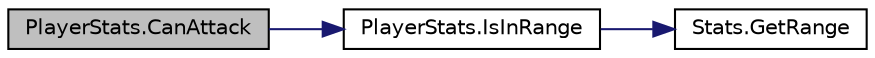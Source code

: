 digraph "PlayerStats.CanAttack"
{
 // INTERACTIVE_SVG=YES
 // LATEX_PDF_SIZE
  edge [fontname="Helvetica",fontsize="10",labelfontname="Helvetica",labelfontsize="10"];
  node [fontname="Helvetica",fontsize="10",shape=record];
  rankdir="LR";
  Node1 [label="PlayerStats.CanAttack",height=0.2,width=0.4,color="black", fillcolor="grey75", style="filled", fontcolor="black",tooltip="Returns true if the current entity can BasicAttack the other."];
  Node1 -> Node2 [color="midnightblue",fontsize="10",style="solid",fontname="Helvetica"];
  Node2 [label="PlayerStats.IsInRange",height=0.2,width=0.4,color="black", fillcolor="white", style="filled",URL="$class_player_stats.html#ab3af90aeca2c49cac5ec15500ba15d8a",tooltip="Returns true if the Player is in range with the other entity"];
  Node2 -> Node3 [color="midnightblue",fontsize="10",style="solid",fontname="Helvetica"];
  Node3 [label="Stats.GetRange",height=0.2,width=0.4,color="black", fillcolor="white", style="filled",URL="$class_stats.html#aad08d308b784a74c8a009ba48c0a237f",tooltip="Returns the range of the entity"];
}
